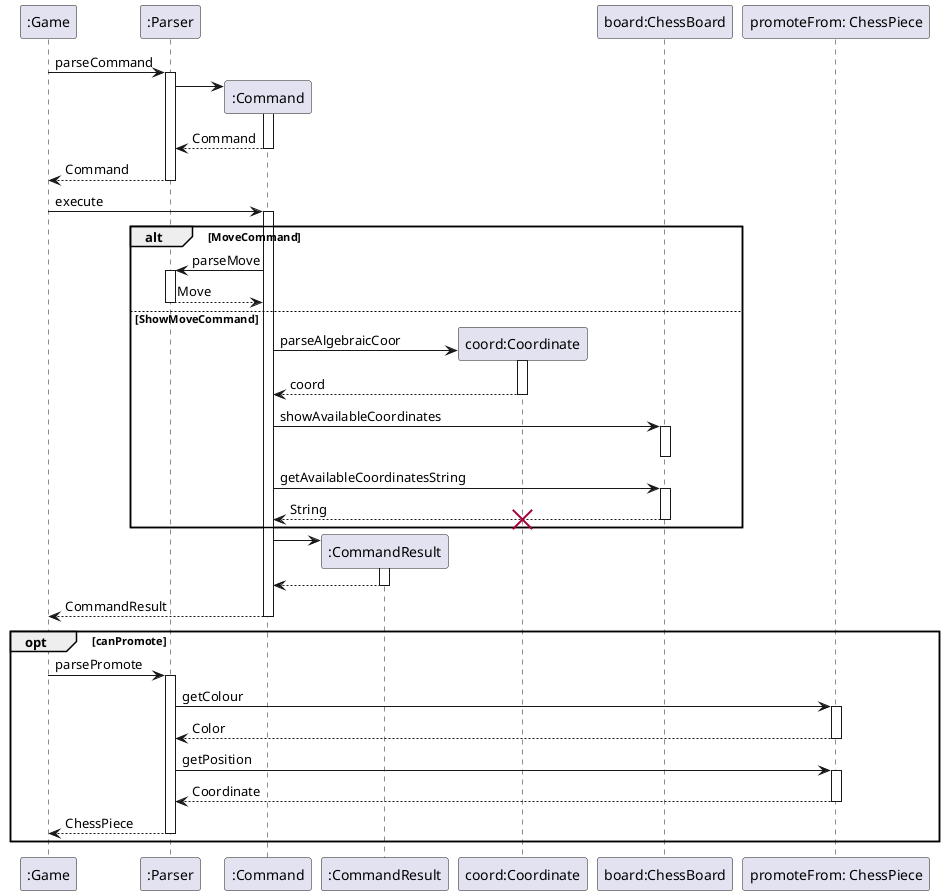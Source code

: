 @startuml ParseCommand
'https://plantuml.com/sequence-diagram

participant ":Game" as Game
participant ":Parser" as Parser
participant ":Command" as Command
participant ":CommandResult" as CommandResult
participant "coord:Coordinate" as Coordinate
participant "board:ChessBoard" as ChessBoard
participant "promoteFrom: ChessPiece" as ChessPiece

Game -> Parser: parseCommand
activate Parser
create Command
Parser -> Command ++
Command --> Parser --: Command
Game <-- Parser --: Command

Game -> Command ++: execute
alt MoveCommand
    Command -> Parser ++: parseMove
    Parser --> Command --: Move
else ShowMoveCommand
    create Coordinate
    Command -> Coordinate ++: parseAlgebraicCoor
    Coordinate --> Command --: coord
    Command -> ChessBoard ++: showAvailableCoordinates
    ChessBoard --
    Command -> ChessBoard ++: getAvailableCoordinatesString
    ChessBoard --> Command --: String
    destroy Coordinate
end
Command -> CommandResult**
activate CommandResult
CommandResult --> Command--
Game <-- Command --: CommandResult

opt canPromote
Game -> Parser ++: parsePromote
Parser -> ChessPiece ++: getColour
ChessPiece --> Parser --: Color
Parser -> ChessPiece ++: getPosition
ChessPiece --> Parser --: Coordinate
Game <-- Parser --: ChessPiece
end


@enduml